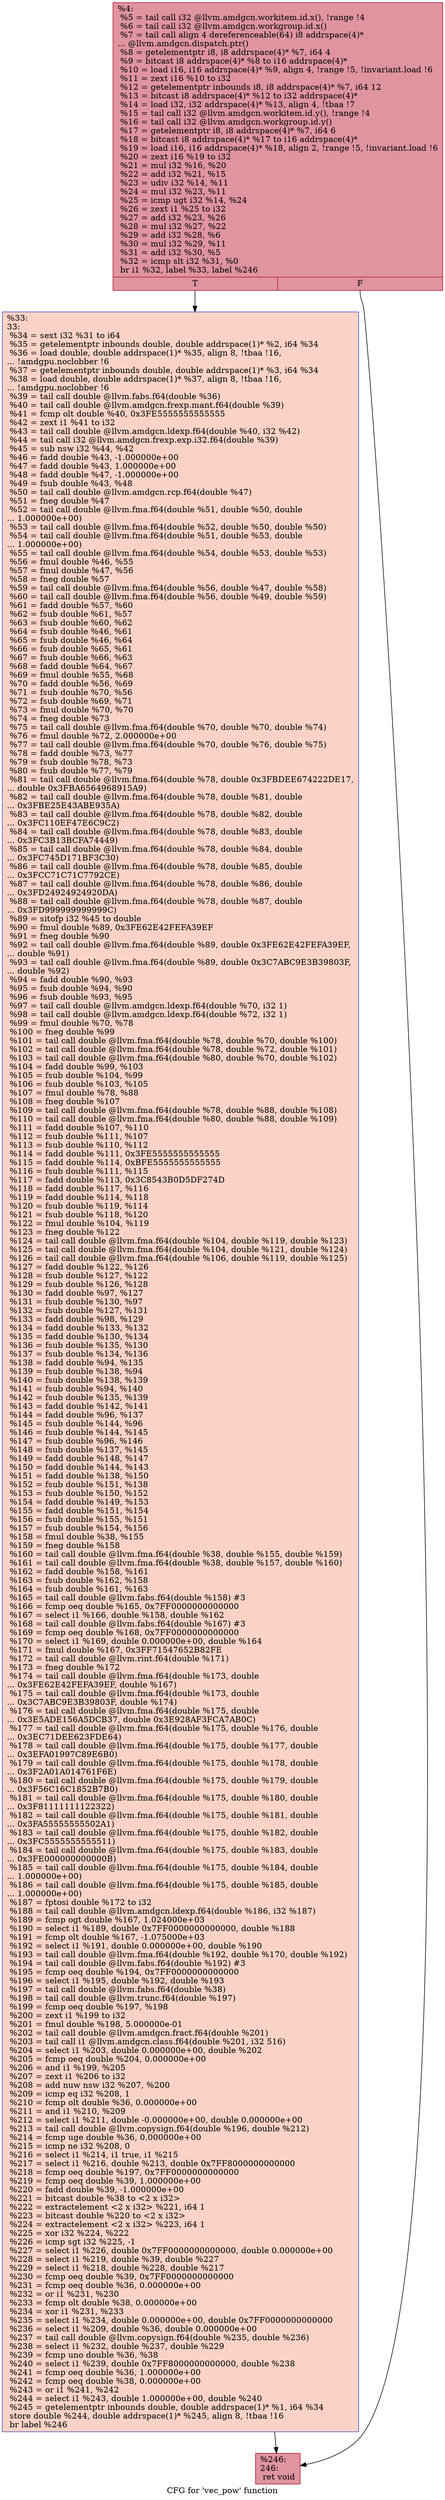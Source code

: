 digraph "CFG for 'vec_pow' function" {
	label="CFG for 'vec_pow' function";

	Node0x5915400 [shape=record,color="#b70d28ff", style=filled, fillcolor="#b70d2870",label="{%4:\l  %5 = tail call i32 @llvm.amdgcn.workitem.id.x(), !range !4\l  %6 = tail call i32 @llvm.amdgcn.workgroup.id.x()\l  %7 = tail call align 4 dereferenceable(64) i8 addrspace(4)*\l... @llvm.amdgcn.dispatch.ptr()\l  %8 = getelementptr i8, i8 addrspace(4)* %7, i64 4\l  %9 = bitcast i8 addrspace(4)* %8 to i16 addrspace(4)*\l  %10 = load i16, i16 addrspace(4)* %9, align 4, !range !5, !invariant.load !6\l  %11 = zext i16 %10 to i32\l  %12 = getelementptr inbounds i8, i8 addrspace(4)* %7, i64 12\l  %13 = bitcast i8 addrspace(4)* %12 to i32 addrspace(4)*\l  %14 = load i32, i32 addrspace(4)* %13, align 4, !tbaa !7\l  %15 = tail call i32 @llvm.amdgcn.workitem.id.y(), !range !4\l  %16 = tail call i32 @llvm.amdgcn.workgroup.id.y()\l  %17 = getelementptr i8, i8 addrspace(4)* %7, i64 6\l  %18 = bitcast i8 addrspace(4)* %17 to i16 addrspace(4)*\l  %19 = load i16, i16 addrspace(4)* %18, align 2, !range !5, !invariant.load !6\l  %20 = zext i16 %19 to i32\l  %21 = mul i32 %16, %20\l  %22 = add i32 %21, %15\l  %23 = udiv i32 %14, %11\l  %24 = mul i32 %23, %11\l  %25 = icmp ugt i32 %14, %24\l  %26 = zext i1 %25 to i32\l  %27 = add i32 %23, %26\l  %28 = mul i32 %27, %22\l  %29 = add i32 %28, %6\l  %30 = mul i32 %29, %11\l  %31 = add i32 %30, %5\l  %32 = icmp slt i32 %31, %0\l  br i1 %32, label %33, label %246\l|{<s0>T|<s1>F}}"];
	Node0x5915400:s0 -> Node0x5917e20;
	Node0x5915400:s1 -> Node0x5917eb0;
	Node0x5917e20 [shape=record,color="#3d50c3ff", style=filled, fillcolor="#f59c7d70",label="{%33:\l33:                                               \l  %34 = sext i32 %31 to i64\l  %35 = getelementptr inbounds double, double addrspace(1)* %2, i64 %34\l  %36 = load double, double addrspace(1)* %35, align 8, !tbaa !16,\l... !amdgpu.noclobber !6\l  %37 = getelementptr inbounds double, double addrspace(1)* %3, i64 %34\l  %38 = load double, double addrspace(1)* %37, align 8, !tbaa !16,\l... !amdgpu.noclobber !6\l  %39 = tail call double @llvm.fabs.f64(double %36)\l  %40 = tail call double @llvm.amdgcn.frexp.mant.f64(double %39)\l  %41 = fcmp olt double %40, 0x3FE5555555555555\l  %42 = zext i1 %41 to i32\l  %43 = tail call double @llvm.amdgcn.ldexp.f64(double %40, i32 %42)\l  %44 = tail call i32 @llvm.amdgcn.frexp.exp.i32.f64(double %39)\l  %45 = sub nsw i32 %44, %42\l  %46 = fadd double %43, -1.000000e+00\l  %47 = fadd double %43, 1.000000e+00\l  %48 = fadd double %47, -1.000000e+00\l  %49 = fsub double %43, %48\l  %50 = tail call double @llvm.amdgcn.rcp.f64(double %47)\l  %51 = fneg double %47\l  %52 = tail call double @llvm.fma.f64(double %51, double %50, double\l... 1.000000e+00)\l  %53 = tail call double @llvm.fma.f64(double %52, double %50, double %50)\l  %54 = tail call double @llvm.fma.f64(double %51, double %53, double\l... 1.000000e+00)\l  %55 = tail call double @llvm.fma.f64(double %54, double %53, double %53)\l  %56 = fmul double %46, %55\l  %57 = fmul double %47, %56\l  %58 = fneg double %57\l  %59 = tail call double @llvm.fma.f64(double %56, double %47, double %58)\l  %60 = tail call double @llvm.fma.f64(double %56, double %49, double %59)\l  %61 = fadd double %57, %60\l  %62 = fsub double %61, %57\l  %63 = fsub double %60, %62\l  %64 = fsub double %46, %61\l  %65 = fsub double %46, %64\l  %66 = fsub double %65, %61\l  %67 = fsub double %66, %63\l  %68 = fadd double %64, %67\l  %69 = fmul double %55, %68\l  %70 = fadd double %56, %69\l  %71 = fsub double %70, %56\l  %72 = fsub double %69, %71\l  %73 = fmul double %70, %70\l  %74 = fneg double %73\l  %75 = tail call double @llvm.fma.f64(double %70, double %70, double %74)\l  %76 = fmul double %72, 2.000000e+00\l  %77 = tail call double @llvm.fma.f64(double %70, double %76, double %75)\l  %78 = fadd double %73, %77\l  %79 = fsub double %78, %73\l  %80 = fsub double %77, %79\l  %81 = tail call double @llvm.fma.f64(double %78, double 0x3FBDEE674222DE17,\l... double 0x3FBA6564968915A9)\l  %82 = tail call double @llvm.fma.f64(double %78, double %81, double\l... 0x3FBE25E43ABE935A)\l  %83 = tail call double @llvm.fma.f64(double %78, double %82, double\l... 0x3FC110EF47E6C9C2)\l  %84 = tail call double @llvm.fma.f64(double %78, double %83, double\l... 0x3FC3B13BCFA74449)\l  %85 = tail call double @llvm.fma.f64(double %78, double %84, double\l... 0x3FC745D171BF3C30)\l  %86 = tail call double @llvm.fma.f64(double %78, double %85, double\l... 0x3FCC71C71C7792CE)\l  %87 = tail call double @llvm.fma.f64(double %78, double %86, double\l... 0x3FD24924924920DA)\l  %88 = tail call double @llvm.fma.f64(double %78, double %87, double\l... 0x3FD999999999999C)\l  %89 = sitofp i32 %45 to double\l  %90 = fmul double %89, 0x3FE62E42FEFA39EF\l  %91 = fneg double %90\l  %92 = tail call double @llvm.fma.f64(double %89, double 0x3FE62E42FEFA39EF,\l... double %91)\l  %93 = tail call double @llvm.fma.f64(double %89, double 0x3C7ABC9E3B39803F,\l... double %92)\l  %94 = fadd double %90, %93\l  %95 = fsub double %94, %90\l  %96 = fsub double %93, %95\l  %97 = tail call double @llvm.amdgcn.ldexp.f64(double %70, i32 1)\l  %98 = tail call double @llvm.amdgcn.ldexp.f64(double %72, i32 1)\l  %99 = fmul double %70, %78\l  %100 = fneg double %99\l  %101 = tail call double @llvm.fma.f64(double %78, double %70, double %100)\l  %102 = tail call double @llvm.fma.f64(double %78, double %72, double %101)\l  %103 = tail call double @llvm.fma.f64(double %80, double %70, double %102)\l  %104 = fadd double %99, %103\l  %105 = fsub double %104, %99\l  %106 = fsub double %103, %105\l  %107 = fmul double %78, %88\l  %108 = fneg double %107\l  %109 = tail call double @llvm.fma.f64(double %78, double %88, double %108)\l  %110 = tail call double @llvm.fma.f64(double %80, double %88, double %109)\l  %111 = fadd double %107, %110\l  %112 = fsub double %111, %107\l  %113 = fsub double %110, %112\l  %114 = fadd double %111, 0x3FE5555555555555\l  %115 = fadd double %114, 0xBFE5555555555555\l  %116 = fsub double %111, %115\l  %117 = fadd double %113, 0x3C8543B0D5DF274D\l  %118 = fadd double %117, %116\l  %119 = fadd double %114, %118\l  %120 = fsub double %119, %114\l  %121 = fsub double %118, %120\l  %122 = fmul double %104, %119\l  %123 = fneg double %122\l  %124 = tail call double @llvm.fma.f64(double %104, double %119, double %123)\l  %125 = tail call double @llvm.fma.f64(double %104, double %121, double %124)\l  %126 = tail call double @llvm.fma.f64(double %106, double %119, double %125)\l  %127 = fadd double %122, %126\l  %128 = fsub double %127, %122\l  %129 = fsub double %126, %128\l  %130 = fadd double %97, %127\l  %131 = fsub double %130, %97\l  %132 = fsub double %127, %131\l  %133 = fadd double %98, %129\l  %134 = fadd double %133, %132\l  %135 = fadd double %130, %134\l  %136 = fsub double %135, %130\l  %137 = fsub double %134, %136\l  %138 = fadd double %94, %135\l  %139 = fsub double %138, %94\l  %140 = fsub double %138, %139\l  %141 = fsub double %94, %140\l  %142 = fsub double %135, %139\l  %143 = fadd double %142, %141\l  %144 = fadd double %96, %137\l  %145 = fsub double %144, %96\l  %146 = fsub double %144, %145\l  %147 = fsub double %96, %146\l  %148 = fsub double %137, %145\l  %149 = fadd double %148, %147\l  %150 = fadd double %144, %143\l  %151 = fadd double %138, %150\l  %152 = fsub double %151, %138\l  %153 = fsub double %150, %152\l  %154 = fadd double %149, %153\l  %155 = fadd double %151, %154\l  %156 = fsub double %155, %151\l  %157 = fsub double %154, %156\l  %158 = fmul double %38, %155\l  %159 = fneg double %158\l  %160 = tail call double @llvm.fma.f64(double %38, double %155, double %159)\l  %161 = tail call double @llvm.fma.f64(double %38, double %157, double %160)\l  %162 = fadd double %158, %161\l  %163 = fsub double %162, %158\l  %164 = fsub double %161, %163\l  %165 = tail call double @llvm.fabs.f64(double %158) #3\l  %166 = fcmp oeq double %165, 0x7FF0000000000000\l  %167 = select i1 %166, double %158, double %162\l  %168 = tail call double @llvm.fabs.f64(double %167) #3\l  %169 = fcmp oeq double %168, 0x7FF0000000000000\l  %170 = select i1 %169, double 0.000000e+00, double %164\l  %171 = fmul double %167, 0x3FF71547652B82FE\l  %172 = tail call double @llvm.rint.f64(double %171)\l  %173 = fneg double %172\l  %174 = tail call double @llvm.fma.f64(double %173, double\l... 0x3FE62E42FEFA39EF, double %167)\l  %175 = tail call double @llvm.fma.f64(double %173, double\l... 0x3C7ABC9E3B39803F, double %174)\l  %176 = tail call double @llvm.fma.f64(double %175, double\l... 0x3E5ADE156A5DCB37, double 0x3E928AF3FCA7AB0C)\l  %177 = tail call double @llvm.fma.f64(double %175, double %176, double\l... 0x3EC71DEE623FDE64)\l  %178 = tail call double @llvm.fma.f64(double %175, double %177, double\l... 0x3EFA01997C89E6B0)\l  %179 = tail call double @llvm.fma.f64(double %175, double %178, double\l... 0x3F2A01A014761F6E)\l  %180 = tail call double @llvm.fma.f64(double %175, double %179, double\l... 0x3F56C16C1852B7B0)\l  %181 = tail call double @llvm.fma.f64(double %175, double %180, double\l... 0x3F81111111122322)\l  %182 = tail call double @llvm.fma.f64(double %175, double %181, double\l... 0x3FA55555555502A1)\l  %183 = tail call double @llvm.fma.f64(double %175, double %182, double\l... 0x3FC5555555555511)\l  %184 = tail call double @llvm.fma.f64(double %175, double %183, double\l... 0x3FE000000000000B)\l  %185 = tail call double @llvm.fma.f64(double %175, double %184, double\l... 1.000000e+00)\l  %186 = tail call double @llvm.fma.f64(double %175, double %185, double\l... 1.000000e+00)\l  %187 = fptosi double %172 to i32\l  %188 = tail call double @llvm.amdgcn.ldexp.f64(double %186, i32 %187)\l  %189 = fcmp ogt double %167, 1.024000e+03\l  %190 = select i1 %189, double 0x7FF0000000000000, double %188\l  %191 = fcmp olt double %167, -1.075000e+03\l  %192 = select i1 %191, double 0.000000e+00, double %190\l  %193 = tail call double @llvm.fma.f64(double %192, double %170, double %192)\l  %194 = tail call double @llvm.fabs.f64(double %192) #3\l  %195 = fcmp oeq double %194, 0x7FF0000000000000\l  %196 = select i1 %195, double %192, double %193\l  %197 = tail call double @llvm.fabs.f64(double %38)\l  %198 = tail call double @llvm.trunc.f64(double %197)\l  %199 = fcmp oeq double %197, %198\l  %200 = zext i1 %199 to i32\l  %201 = fmul double %198, 5.000000e-01\l  %202 = tail call double @llvm.amdgcn.fract.f64(double %201)\l  %203 = tail call i1 @llvm.amdgcn.class.f64(double %201, i32 516)\l  %204 = select i1 %203, double 0.000000e+00, double %202\l  %205 = fcmp oeq double %204, 0.000000e+00\l  %206 = and i1 %199, %205\l  %207 = zext i1 %206 to i32\l  %208 = add nuw nsw i32 %207, %200\l  %209 = icmp eq i32 %208, 1\l  %210 = fcmp olt double %36, 0.000000e+00\l  %211 = and i1 %210, %209\l  %212 = select i1 %211, double -0.000000e+00, double 0.000000e+00\l  %213 = tail call double @llvm.copysign.f64(double %196, double %212)\l  %214 = fcmp uge double %36, 0.000000e+00\l  %215 = icmp ne i32 %208, 0\l  %216 = select i1 %214, i1 true, i1 %215\l  %217 = select i1 %216, double %213, double 0x7FF8000000000000\l  %218 = fcmp oeq double %197, 0x7FF0000000000000\l  %219 = fcmp oeq double %39, 1.000000e+00\l  %220 = fadd double %39, -1.000000e+00\l  %221 = bitcast double %38 to \<2 x i32\>\l  %222 = extractelement \<2 x i32\> %221, i64 1\l  %223 = bitcast double %220 to \<2 x i32\>\l  %224 = extractelement \<2 x i32\> %223, i64 1\l  %225 = xor i32 %224, %222\l  %226 = icmp sgt i32 %225, -1\l  %227 = select i1 %226, double 0x7FF0000000000000, double 0.000000e+00\l  %228 = select i1 %219, double %39, double %227\l  %229 = select i1 %218, double %228, double %217\l  %230 = fcmp oeq double %39, 0x7FF0000000000000\l  %231 = fcmp oeq double %36, 0.000000e+00\l  %232 = or i1 %231, %230\l  %233 = fcmp olt double %38, 0.000000e+00\l  %234 = xor i1 %231, %233\l  %235 = select i1 %234, double 0.000000e+00, double 0x7FF0000000000000\l  %236 = select i1 %209, double %36, double 0.000000e+00\l  %237 = tail call double @llvm.copysign.f64(double %235, double %236)\l  %238 = select i1 %232, double %237, double %229\l  %239 = fcmp uno double %36, %38\l  %240 = select i1 %239, double 0x7FF8000000000000, double %238\l  %241 = fcmp oeq double %36, 1.000000e+00\l  %242 = fcmp oeq double %38, 0.000000e+00\l  %243 = or i1 %241, %242\l  %244 = select i1 %243, double 1.000000e+00, double %240\l  %245 = getelementptr inbounds double, double addrspace(1)* %1, i64 %34\l  store double %244, double addrspace(1)* %245, align 8, !tbaa !16\l  br label %246\l}"];
	Node0x5917e20 -> Node0x5917eb0;
	Node0x5917eb0 [shape=record,color="#b70d28ff", style=filled, fillcolor="#b70d2870",label="{%246:\l246:                                              \l  ret void\l}"];
}
